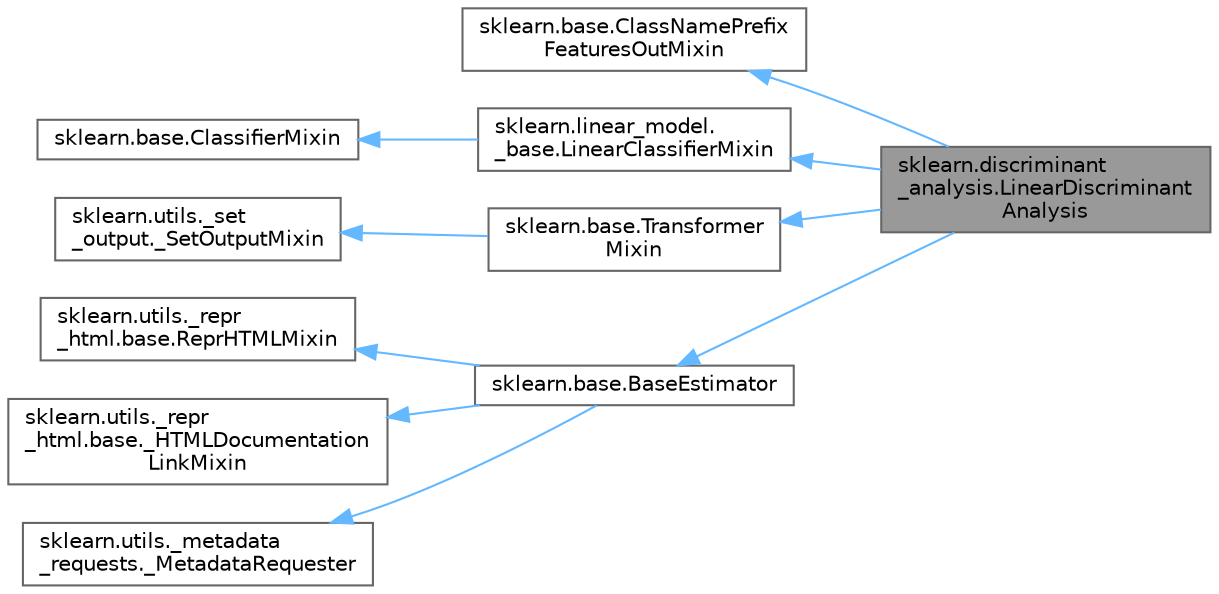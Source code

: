 digraph "sklearn.discriminant_analysis.LinearDiscriminantAnalysis"
{
 // LATEX_PDF_SIZE
  bgcolor="transparent";
  edge [fontname=Helvetica,fontsize=10,labelfontname=Helvetica,labelfontsize=10];
  node [fontname=Helvetica,fontsize=10,shape=box,height=0.2,width=0.4];
  rankdir="LR";
  Node1 [id="Node000001",label="sklearn.discriminant\l_analysis.LinearDiscriminant\lAnalysis",height=0.2,width=0.4,color="gray40", fillcolor="grey60", style="filled", fontcolor="black",tooltip=" "];
  Node2 -> Node1 [id="edge1_Node000001_Node000002",dir="back",color="steelblue1",style="solid",tooltip=" "];
  Node2 [id="Node000002",label="sklearn.base.ClassNamePrefix\lFeaturesOutMixin",height=0.2,width=0.4,color="gray40", fillcolor="white", style="filled",URL="$df/d7d/classsklearn_1_1base_1_1ClassNamePrefixFeaturesOutMixin.html",tooltip=" "];
  Node3 -> Node1 [id="edge2_Node000001_Node000003",dir="back",color="steelblue1",style="solid",tooltip=" "];
  Node3 [id="Node000003",label="sklearn.linear_model.\l_base.LinearClassifierMixin",height=0.2,width=0.4,color="gray40", fillcolor="white", style="filled",URL="$d4/d0f/classsklearn_1_1linear__model_1_1__base_1_1LinearClassifierMixin.html",tooltip=" "];
  Node4 -> Node3 [id="edge3_Node000003_Node000004",dir="back",color="steelblue1",style="solid",tooltip=" "];
  Node4 [id="Node000004",label="sklearn.base.ClassifierMixin",height=0.2,width=0.4,color="gray40", fillcolor="white", style="filled",URL="$d2/d39/classsklearn_1_1base_1_1ClassifierMixin.html",tooltip=" "];
  Node5 -> Node1 [id="edge4_Node000001_Node000005",dir="back",color="steelblue1",style="solid",tooltip=" "];
  Node5 [id="Node000005",label="sklearn.base.Transformer\lMixin",height=0.2,width=0.4,color="gray40", fillcolor="white", style="filled",URL="$d7/d72/classsklearn_1_1base_1_1TransformerMixin.html",tooltip=" "];
  Node6 -> Node5 [id="edge5_Node000005_Node000006",dir="back",color="steelblue1",style="solid",tooltip=" "];
  Node6 [id="Node000006",label="sklearn.utils._set\l_output._SetOutputMixin",height=0.2,width=0.4,color="gray40", fillcolor="white", style="filled",URL="$d3/d75/classsklearn_1_1utils_1_1__set__output_1_1__SetOutputMixin.html",tooltip=" "];
  Node7 -> Node1 [id="edge6_Node000001_Node000007",dir="back",color="steelblue1",style="solid",tooltip=" "];
  Node7 [id="Node000007",label="sklearn.base.BaseEstimator",height=0.2,width=0.4,color="gray40", fillcolor="white", style="filled",URL="$d3/d20/classsklearn_1_1base_1_1BaseEstimator.html",tooltip=" "];
  Node8 -> Node7 [id="edge7_Node000007_Node000008",dir="back",color="steelblue1",style="solid",tooltip=" "];
  Node8 [id="Node000008",label="sklearn.utils._repr\l_html.base.ReprHTMLMixin",height=0.2,width=0.4,color="gray40", fillcolor="white", style="filled",URL="$d3/d50/classsklearn_1_1utils_1_1__repr__html_1_1base_1_1ReprHTMLMixin.html",tooltip=" "];
  Node9 -> Node7 [id="edge8_Node000007_Node000009",dir="back",color="steelblue1",style="solid",tooltip=" "];
  Node9 [id="Node000009",label="sklearn.utils._repr\l_html.base._HTMLDocumentation\lLinkMixin",height=0.2,width=0.4,color="gray40", fillcolor="white", style="filled",URL="$d5/d05/classsklearn_1_1utils_1_1__repr__html_1_1base_1_1__HTMLDocumentationLinkMixin.html",tooltip=" "];
  Node10 -> Node7 [id="edge9_Node000007_Node000010",dir="back",color="steelblue1",style="solid",tooltip=" "];
  Node10 [id="Node000010",label="sklearn.utils._metadata\l_requests._MetadataRequester",height=0.2,width=0.4,color="gray40", fillcolor="white", style="filled",URL="$d6/dfa/classsklearn_1_1utils_1_1__metadata__requests_1_1__MetadataRequester.html",tooltip=" "];
}
